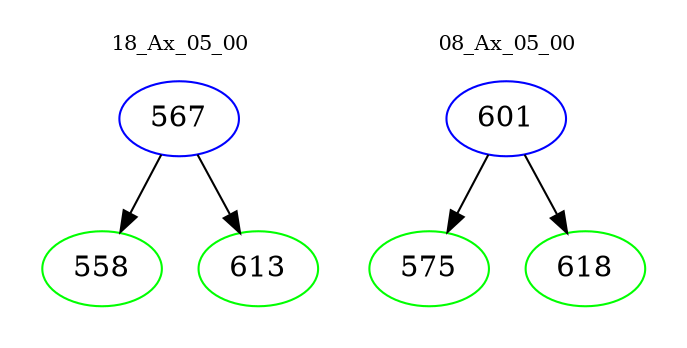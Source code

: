 digraph{
subgraph cluster_0 {
color = white
label = "18_Ax_05_00";
fontsize=10;
T0_567 [label="567", color="blue"]
T0_567 -> T0_558 [color="black"]
T0_558 [label="558", color="green"]
T0_567 -> T0_613 [color="black"]
T0_613 [label="613", color="green"]
}
subgraph cluster_1 {
color = white
label = "08_Ax_05_00";
fontsize=10;
T1_601 [label="601", color="blue"]
T1_601 -> T1_575 [color="black"]
T1_575 [label="575", color="green"]
T1_601 -> T1_618 [color="black"]
T1_618 [label="618", color="green"]
}
}
